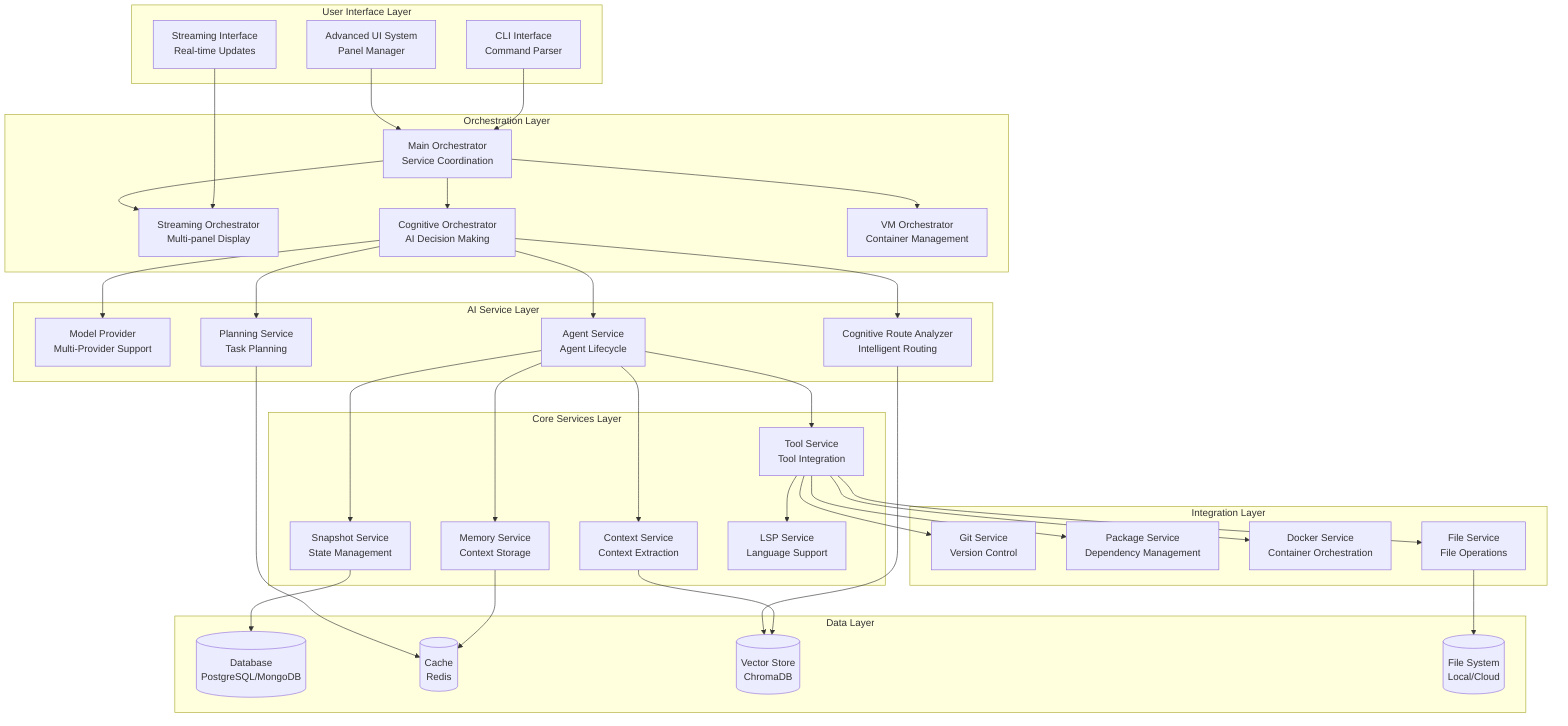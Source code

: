 graph TB
    subgraph "User Interface Layer"
        CLI[CLI Interface<br/>Command Parser]
        UI[Advanced UI System<br/>Panel Manager]
        STREAM[Streaming Interface<br/>Real-time Updates]
    end
    
    subgraph "Orchestration Layer"
        MO[Main Orchestrator<br/>Service Coordination]
        SO[Streaming Orchestrator<br/>Multi-panel Display]
        CO[Cognitive Orchestrator<br/>AI Decision Making]
        VM[VM Orchestrator<br/>Container Management]
    end
    
    subgraph "AI Service Layer"
        MP[Model Provider<br/>Multi-Provider Support]
        AS[Agent Service<br/>Agent Lifecycle]
        PS[Planning Service<br/>Task Planning]
        CRA[Cognitive Route Analyzer<br/>Intelligent Routing]
    end
    
    subgraph "Core Services Layer"
        TS[Tool Service<br/>Tool Integration]
        MS[Memory Service<br/>Context Storage]
        CS[Context Service<br/>Context Extraction]
        SS[Snapshot Service<br/>State Management]
        LSS[LSP Service<br/>Language Support]
    end
    
    subgraph "Integration Layer"
        GS[Git Service<br/>Version Control]
        PS2[Package Service<br/>Dependency Management]
        DS[Docker Service<br/>Container Orchestration]
        FS[File Service<br/>File Operations]
    end
    
    subgraph "Data Layer"
        DB[(Database<br/>PostgreSQL/MongoDB)]
        CACHE[(Cache<br/>Redis)]
        VECTOR[(Vector Store<br/>ChromaDB)]
        FILE[(File System<br/>Local/Cloud)]
    end
    
    CLI --> MO
    UI --> MO
    STREAM --> SO
    MO --> SO
    MO --> CO
    MO --> VM
    
    CO --> MP
    CO --> AS
    CO --> PS
    CO --> CRA
    
    AS --> TS
    AS --> MS
    AS --> CS
    AS --> SS
    
    TS --> LSS
    TS --> GS
    TS --> PS2
    TS --> DS
    TS --> FS
    
    MS --> CACHE
    CS --> VECTOR
    SS --> DB
    FS --> FILE
    
    PS --> CACHE
    CRA --> VECTOR
    
    style CLI fill:#ooooo
    style UI fill:#ooooo
    style STREAM fill:#ooooo
    style MO fill:#ooooo
    style SO fill:#ooooo
    style CO fill:#ooooo
    style VM fill:#ooooo
    style MP fill:#ooooo
    style AS fill:#oooo
    style PS fill:#ooooo
    style CRA fill:#ooooo
    style TS fill:#ooooo
    style MS fill:#ooooo
    style CS fill:#ooooo
    style SS fill:#ooooo
    style LSS fill:#ooooo